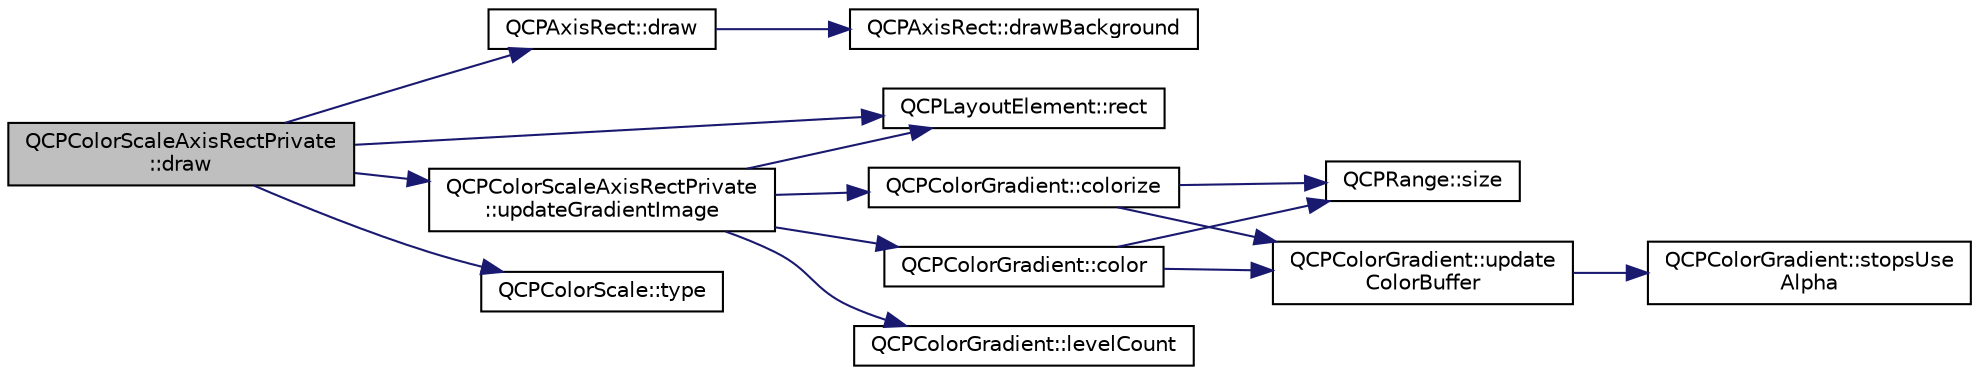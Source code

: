 digraph "QCPColorScaleAxisRectPrivate::draw"
{
 // LATEX_PDF_SIZE
  edge [fontname="Helvetica",fontsize="10",labelfontname="Helvetica",labelfontsize="10"];
  node [fontname="Helvetica",fontsize="10",shape=record];
  rankdir="LR";
  Node1 [label="QCPColorScaleAxisRectPrivate\l::draw",height=0.2,width=0.4,color="black", fillcolor="grey75", style="filled", fontcolor="black",tooltip=" "];
  Node1 -> Node2 [color="midnightblue",fontsize="10",style="solid",fontname="Helvetica"];
  Node2 [label="QCPAxisRect::draw",height=0.2,width=0.4,color="black", fillcolor="white", style="filled",URL="$classQCPAxisRect.html#af710c50530e370539a4439d6c4db9090",tooltip=" "];
  Node2 -> Node3 [color="midnightblue",fontsize="10",style="solid",fontname="Helvetica"];
  Node3 [label="QCPAxisRect::drawBackground",height=0.2,width=0.4,color="black", fillcolor="white", style="filled",URL="$classQCPAxisRect.html#ab49d338d1ce74b476fcead5b32cf06dc",tooltip=" "];
  Node1 -> Node4 [color="midnightblue",fontsize="10",style="solid",fontname="Helvetica"];
  Node4 [label="QCPLayoutElement::rect",height=0.2,width=0.4,color="black", fillcolor="white", style="filled",URL="$classQCPLayoutElement.html#a208effccfe2cca4a0eaf9393e60f2dd4",tooltip=" "];
  Node1 -> Node5 [color="midnightblue",fontsize="10",style="solid",fontname="Helvetica"];
  Node5 [label="QCPColorScale::type",height=0.2,width=0.4,color="black", fillcolor="white", style="filled",URL="$classQCPColorScale.html#a85d7e286fbfc0c04c4b480aff3cb66fb",tooltip=" "];
  Node1 -> Node6 [color="midnightblue",fontsize="10",style="solid",fontname="Helvetica"];
  Node6 [label="QCPColorScaleAxisRectPrivate\l::updateGradientImage",height=0.2,width=0.4,color="black", fillcolor="white", style="filled",URL="$classQCPColorScaleAxisRectPrivate.html#a73754cab312aeaddea1bfcc67cc079ac",tooltip=" "];
  Node6 -> Node7 [color="midnightblue",fontsize="10",style="solid",fontname="Helvetica"];
  Node7 [label="QCPColorGradient::color",height=0.2,width=0.4,color="black", fillcolor="white", style="filled",URL="$classQCPColorGradient.html#a0599545c859268b025d2060dea741cea",tooltip=" "];
  Node7 -> Node8 [color="midnightblue",fontsize="10",style="solid",fontname="Helvetica"];
  Node8 [label="QCPRange::size",height=0.2,width=0.4,color="black", fillcolor="white", style="filled",URL="$classQCPRange.html#a62326e7cc4316b96df6a60813230e63f",tooltip=" "];
  Node7 -> Node9 [color="midnightblue",fontsize="10",style="solid",fontname="Helvetica"];
  Node9 [label="QCPColorGradient::update\lColorBuffer",height=0.2,width=0.4,color="black", fillcolor="white", style="filled",URL="$classQCPColorGradient.html#a353f15ab3ab586eebf1f6b58c3e2707b",tooltip=" "];
  Node9 -> Node10 [color="midnightblue",fontsize="10",style="solid",fontname="Helvetica"];
  Node10 [label="QCPColorGradient::stopsUse\lAlpha",height=0.2,width=0.4,color="black", fillcolor="white", style="filled",URL="$classQCPColorGradient.html#a137b368ea8829a871974add6e4883c71",tooltip=" "];
  Node6 -> Node11 [color="midnightblue",fontsize="10",style="solid",fontname="Helvetica"];
  Node11 [label="QCPColorGradient::colorize",height=0.2,width=0.4,color="black", fillcolor="white", style="filled",URL="$classQCPColorGradient.html#aaf423ceb943e177b0ed2c48c811d83dc",tooltip=" "];
  Node11 -> Node8 [color="midnightblue",fontsize="10",style="solid",fontname="Helvetica"];
  Node11 -> Node9 [color="midnightblue",fontsize="10",style="solid",fontname="Helvetica"];
  Node6 -> Node12 [color="midnightblue",fontsize="10",style="solid",fontname="Helvetica"];
  Node12 [label="QCPColorGradient::levelCount",height=0.2,width=0.4,color="black", fillcolor="white", style="filled",URL="$classQCPColorGradient.html#ac4b9d7034fc3b6c76318b05075367090",tooltip=" "];
  Node6 -> Node4 [color="midnightblue",fontsize="10",style="solid",fontname="Helvetica"];
}
